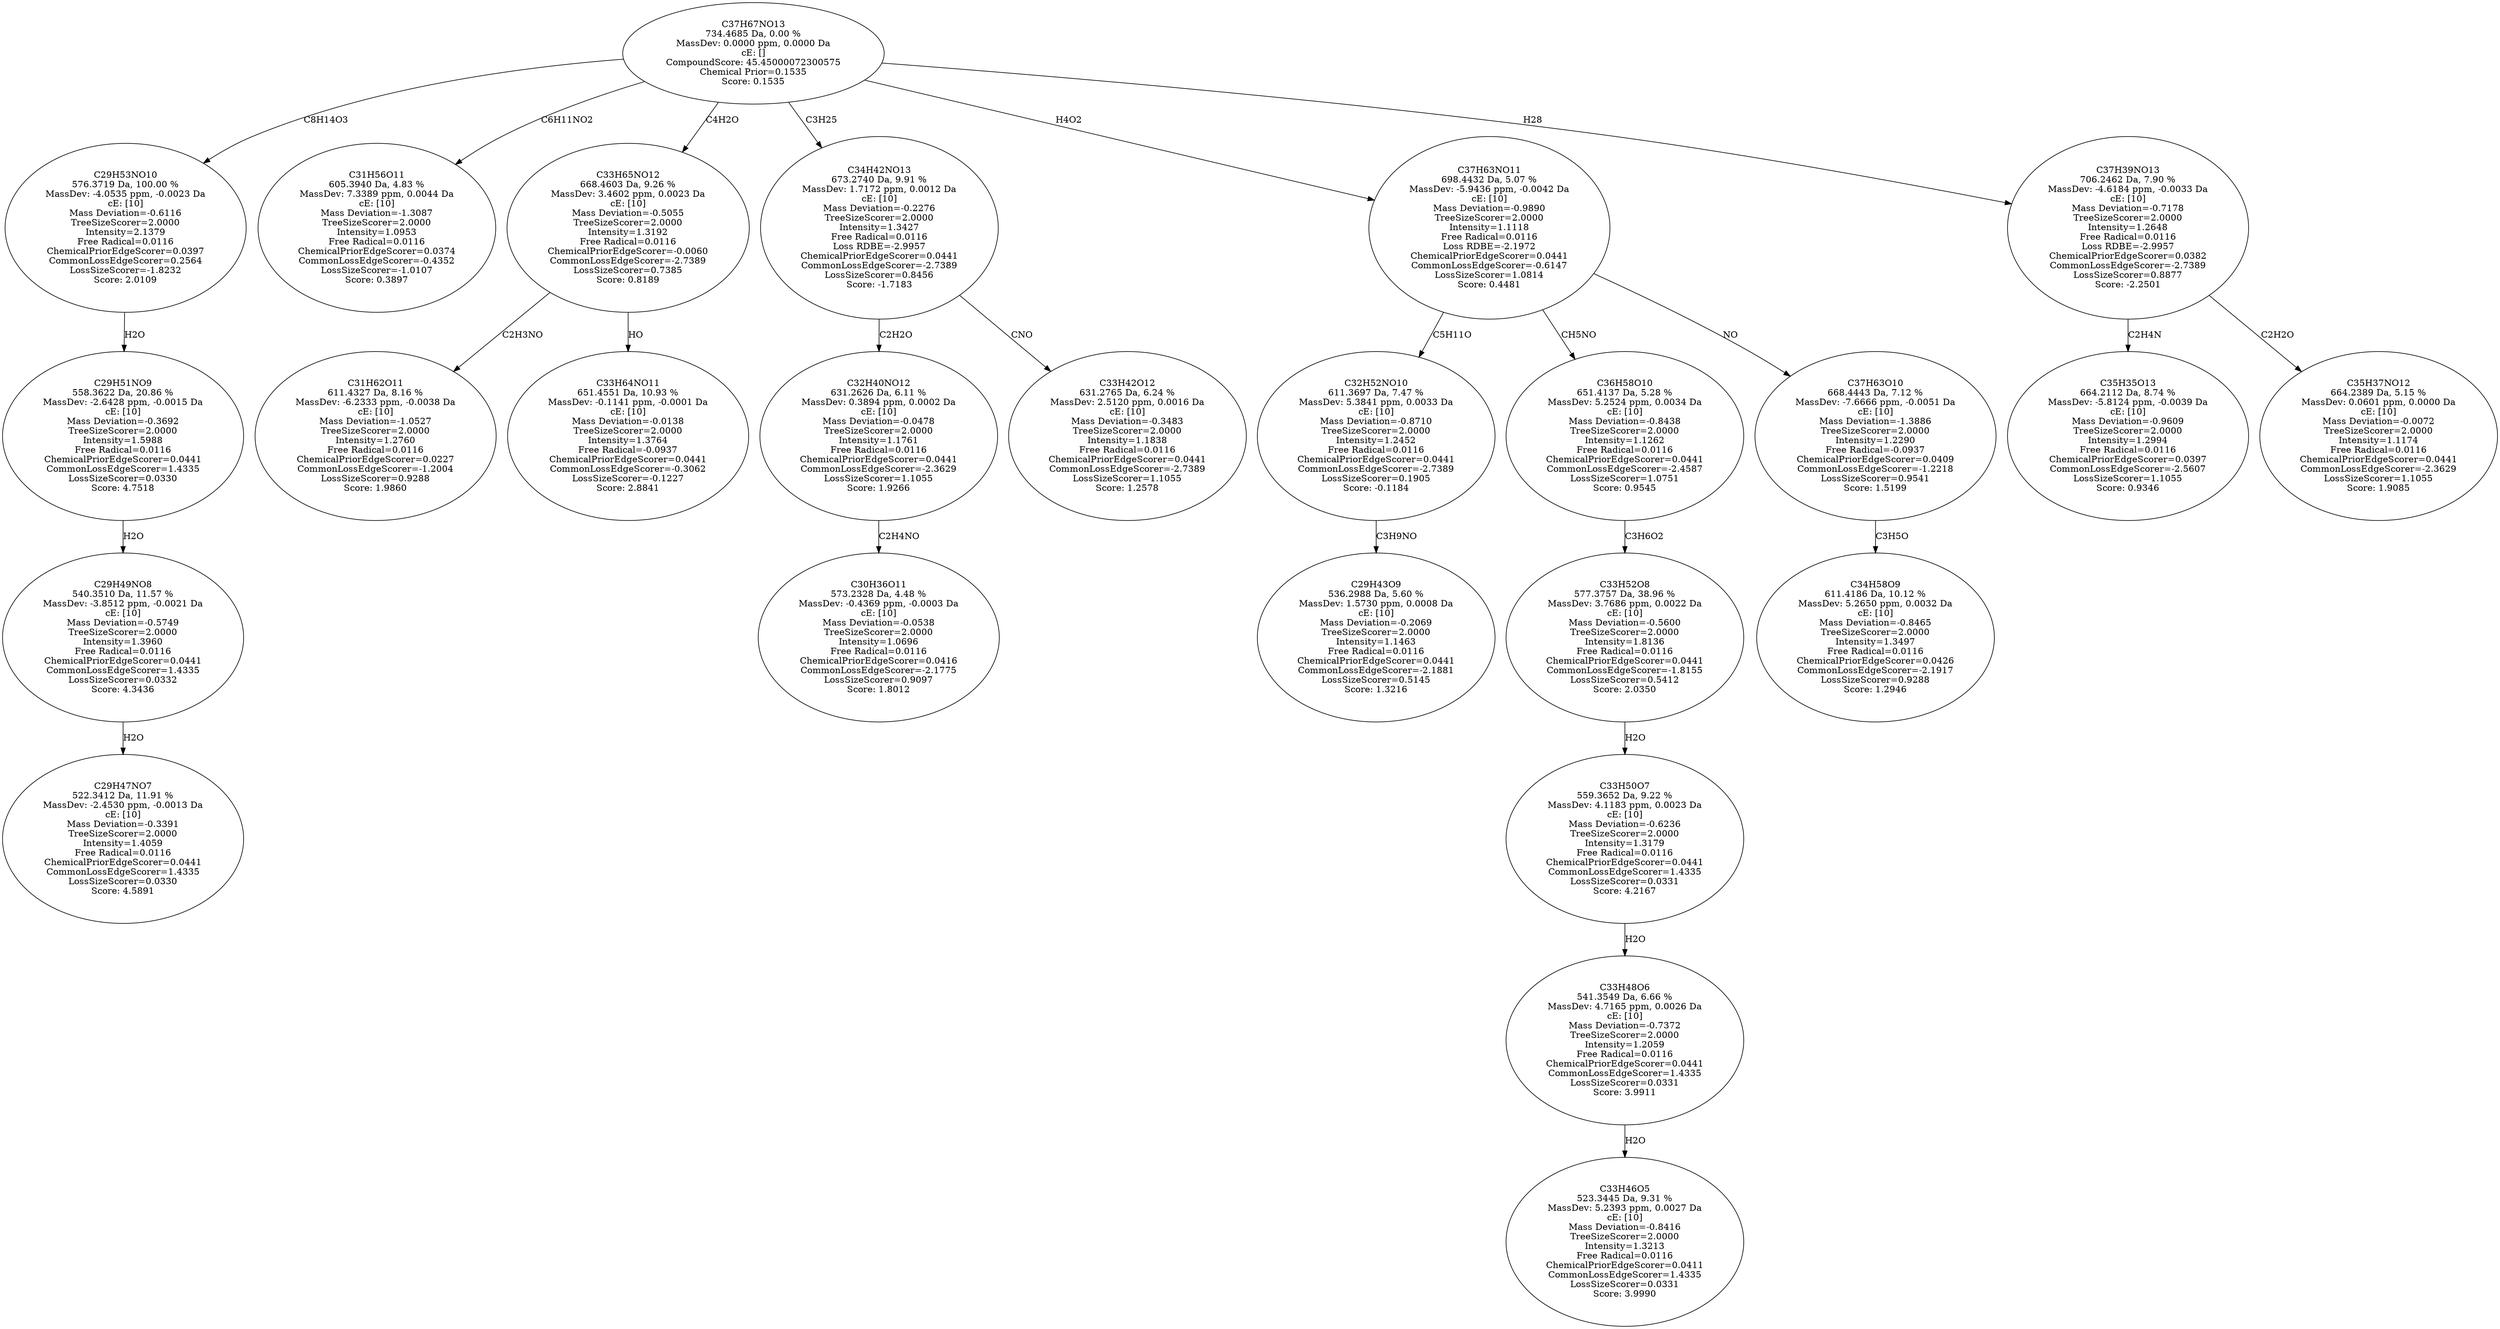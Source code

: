 strict digraph {
v1 [label="C29H47NO7\n522.3412 Da, 11.91 %\nMassDev: -2.4530 ppm, -0.0013 Da\ncE: [10]\nMass Deviation=-0.3391\nTreeSizeScorer=2.0000\nIntensity=1.4059\nFree Radical=0.0116\nChemicalPriorEdgeScorer=0.0441\nCommonLossEdgeScorer=1.4335\nLossSizeScorer=0.0330\nScore: 4.5891"];
v2 [label="C29H49NO8\n540.3510 Da, 11.57 %\nMassDev: -3.8512 ppm, -0.0021 Da\ncE: [10]\nMass Deviation=-0.5749\nTreeSizeScorer=2.0000\nIntensity=1.3960\nFree Radical=0.0116\nChemicalPriorEdgeScorer=0.0441\nCommonLossEdgeScorer=1.4335\nLossSizeScorer=0.0332\nScore: 4.3436"];
v3 [label="C29H51NO9\n558.3622 Da, 20.86 %\nMassDev: -2.6428 ppm, -0.0015 Da\ncE: [10]\nMass Deviation=-0.3692\nTreeSizeScorer=2.0000\nIntensity=1.5988\nFree Radical=0.0116\nChemicalPriorEdgeScorer=0.0441\nCommonLossEdgeScorer=1.4335\nLossSizeScorer=0.0330\nScore: 4.7518"];
v4 [label="C29H53NO10\n576.3719 Da, 100.00 %\nMassDev: -4.0535 ppm, -0.0023 Da\ncE: [10]\nMass Deviation=-0.6116\nTreeSizeScorer=2.0000\nIntensity=2.1379\nFree Radical=0.0116\nChemicalPriorEdgeScorer=0.0397\nCommonLossEdgeScorer=0.2564\nLossSizeScorer=-1.8232\nScore: 2.0109"];
v5 [label="C31H56O11\n605.3940 Da, 4.83 %\nMassDev: 7.3389 ppm, 0.0044 Da\ncE: [10]\nMass Deviation=-1.3087\nTreeSizeScorer=2.0000\nIntensity=1.0953\nFree Radical=0.0116\nChemicalPriorEdgeScorer=0.0374\nCommonLossEdgeScorer=-0.4352\nLossSizeScorer=-1.0107\nScore: 0.3897"];
v6 [label="C31H62O11\n611.4327 Da, 8.16 %\nMassDev: -6.2333 ppm, -0.0038 Da\ncE: [10]\nMass Deviation=-1.0527\nTreeSizeScorer=2.0000\nIntensity=1.2760\nFree Radical=0.0116\nChemicalPriorEdgeScorer=0.0227\nCommonLossEdgeScorer=-1.2004\nLossSizeScorer=0.9288\nScore: 1.9860"];
v7 [label="C33H64NO11\n651.4551 Da, 10.93 %\nMassDev: -0.1141 ppm, -0.0001 Da\ncE: [10]\nMass Deviation=-0.0138\nTreeSizeScorer=2.0000\nIntensity=1.3764\nFree Radical=-0.0937\nChemicalPriorEdgeScorer=0.0441\nCommonLossEdgeScorer=-0.3062\nLossSizeScorer=-0.1227\nScore: 2.8841"];
v8 [label="C33H65NO12\n668.4603 Da, 9.26 %\nMassDev: 3.4602 ppm, 0.0023 Da\ncE: [10]\nMass Deviation=-0.5055\nTreeSizeScorer=2.0000\nIntensity=1.3192\nFree Radical=0.0116\nChemicalPriorEdgeScorer=-0.0060\nCommonLossEdgeScorer=-2.7389\nLossSizeScorer=0.7385\nScore: 0.8189"];
v9 [label="C30H36O11\n573.2328 Da, 4.48 %\nMassDev: -0.4369 ppm, -0.0003 Da\ncE: [10]\nMass Deviation=-0.0538\nTreeSizeScorer=2.0000\nIntensity=1.0696\nFree Radical=0.0116\nChemicalPriorEdgeScorer=0.0416\nCommonLossEdgeScorer=-2.1775\nLossSizeScorer=0.9097\nScore: 1.8012"];
v10 [label="C32H40NO12\n631.2626 Da, 6.11 %\nMassDev: 0.3894 ppm, 0.0002 Da\ncE: [10]\nMass Deviation=-0.0478\nTreeSizeScorer=2.0000\nIntensity=1.1761\nFree Radical=0.0116\nChemicalPriorEdgeScorer=0.0441\nCommonLossEdgeScorer=-2.3629\nLossSizeScorer=1.1055\nScore: 1.9266"];
v11 [label="C33H42O12\n631.2765 Da, 6.24 %\nMassDev: 2.5120 ppm, 0.0016 Da\ncE: [10]\nMass Deviation=-0.3483\nTreeSizeScorer=2.0000\nIntensity=1.1838\nFree Radical=0.0116\nChemicalPriorEdgeScorer=0.0441\nCommonLossEdgeScorer=-2.7389\nLossSizeScorer=1.1055\nScore: 1.2578"];
v12 [label="C34H42NO13\n673.2740 Da, 9.91 %\nMassDev: 1.7172 ppm, 0.0012 Da\ncE: [10]\nMass Deviation=-0.2276\nTreeSizeScorer=2.0000\nIntensity=1.3427\nFree Radical=0.0116\nLoss RDBE=-2.9957\nChemicalPriorEdgeScorer=0.0441\nCommonLossEdgeScorer=-2.7389\nLossSizeScorer=0.8456\nScore: -1.7183"];
v13 [label="C29H43O9\n536.2988 Da, 5.60 %\nMassDev: 1.5730 ppm, 0.0008 Da\ncE: [10]\nMass Deviation=-0.2069\nTreeSizeScorer=2.0000\nIntensity=1.1463\nFree Radical=0.0116\nChemicalPriorEdgeScorer=0.0441\nCommonLossEdgeScorer=-2.1881\nLossSizeScorer=0.5145\nScore: 1.3216"];
v14 [label="C32H52NO10\n611.3697 Da, 7.47 %\nMassDev: 5.3841 ppm, 0.0033 Da\ncE: [10]\nMass Deviation=-0.8710\nTreeSizeScorer=2.0000\nIntensity=1.2452\nFree Radical=0.0116\nChemicalPriorEdgeScorer=0.0441\nCommonLossEdgeScorer=-2.7389\nLossSizeScorer=0.1905\nScore: -0.1184"];
v15 [label="C33H46O5\n523.3445 Da, 9.31 %\nMassDev: 5.2393 ppm, 0.0027 Da\ncE: [10]\nMass Deviation=-0.8416\nTreeSizeScorer=2.0000\nIntensity=1.3213\nFree Radical=0.0116\nChemicalPriorEdgeScorer=0.0411\nCommonLossEdgeScorer=1.4335\nLossSizeScorer=0.0331\nScore: 3.9990"];
v16 [label="C33H48O6\n541.3549 Da, 6.66 %\nMassDev: 4.7165 ppm, 0.0026 Da\ncE: [10]\nMass Deviation=-0.7372\nTreeSizeScorer=2.0000\nIntensity=1.2059\nFree Radical=0.0116\nChemicalPriorEdgeScorer=0.0441\nCommonLossEdgeScorer=1.4335\nLossSizeScorer=0.0331\nScore: 3.9911"];
v17 [label="C33H50O7\n559.3652 Da, 9.22 %\nMassDev: 4.1183 ppm, 0.0023 Da\ncE: [10]\nMass Deviation=-0.6236\nTreeSizeScorer=2.0000\nIntensity=1.3179\nFree Radical=0.0116\nChemicalPriorEdgeScorer=0.0441\nCommonLossEdgeScorer=1.4335\nLossSizeScorer=0.0331\nScore: 4.2167"];
v18 [label="C33H52O8\n577.3757 Da, 38.96 %\nMassDev: 3.7686 ppm, 0.0022 Da\ncE: [10]\nMass Deviation=-0.5600\nTreeSizeScorer=2.0000\nIntensity=1.8136\nFree Radical=0.0116\nChemicalPriorEdgeScorer=0.0441\nCommonLossEdgeScorer=-1.8155\nLossSizeScorer=0.5412\nScore: 2.0350"];
v19 [label="C36H58O10\n651.4137 Da, 5.28 %\nMassDev: 5.2524 ppm, 0.0034 Da\ncE: [10]\nMass Deviation=-0.8438\nTreeSizeScorer=2.0000\nIntensity=1.1262\nFree Radical=0.0116\nChemicalPriorEdgeScorer=0.0441\nCommonLossEdgeScorer=-2.4587\nLossSizeScorer=1.0751\nScore: 0.9545"];
v20 [label="C34H58O9\n611.4186 Da, 10.12 %\nMassDev: 5.2650 ppm, 0.0032 Da\ncE: [10]\nMass Deviation=-0.8465\nTreeSizeScorer=2.0000\nIntensity=1.3497\nFree Radical=0.0116\nChemicalPriorEdgeScorer=0.0426\nCommonLossEdgeScorer=-2.1917\nLossSizeScorer=0.9288\nScore: 1.2946"];
v21 [label="C37H63O10\n668.4443 Da, 7.12 %\nMassDev: -7.6666 ppm, -0.0051 Da\ncE: [10]\nMass Deviation=-1.3886\nTreeSizeScorer=2.0000\nIntensity=1.2290\nFree Radical=-0.0937\nChemicalPriorEdgeScorer=0.0409\nCommonLossEdgeScorer=-1.2218\nLossSizeScorer=0.9541\nScore: 1.5199"];
v22 [label="C37H63NO11\n698.4432 Da, 5.07 %\nMassDev: -5.9436 ppm, -0.0042 Da\ncE: [10]\nMass Deviation=-0.9890\nTreeSizeScorer=2.0000\nIntensity=1.1118\nFree Radical=0.0116\nLoss RDBE=-2.1972\nChemicalPriorEdgeScorer=0.0441\nCommonLossEdgeScorer=-0.6147\nLossSizeScorer=1.0814\nScore: 0.4481"];
v23 [label="C35H35O13\n664.2112 Da, 8.74 %\nMassDev: -5.8124 ppm, -0.0039 Da\ncE: [10]\nMass Deviation=-0.9609\nTreeSizeScorer=2.0000\nIntensity=1.2994\nFree Radical=0.0116\nChemicalPriorEdgeScorer=0.0397\nCommonLossEdgeScorer=-2.5607\nLossSizeScorer=1.1055\nScore: 0.9346"];
v24 [label="C35H37NO12\n664.2389 Da, 5.15 %\nMassDev: 0.0601 ppm, 0.0000 Da\ncE: [10]\nMass Deviation=-0.0072\nTreeSizeScorer=2.0000\nIntensity=1.1174\nFree Radical=0.0116\nChemicalPriorEdgeScorer=0.0441\nCommonLossEdgeScorer=-2.3629\nLossSizeScorer=1.1055\nScore: 1.9085"];
v25 [label="C37H39NO13\n706.2462 Da, 7.90 %\nMassDev: -4.6184 ppm, -0.0033 Da\ncE: [10]\nMass Deviation=-0.7178\nTreeSizeScorer=2.0000\nIntensity=1.2648\nFree Radical=0.0116\nLoss RDBE=-2.9957\nChemicalPriorEdgeScorer=0.0382\nCommonLossEdgeScorer=-2.7389\nLossSizeScorer=0.8877\nScore: -2.2501"];
v26 [label="C37H67NO13\n734.4685 Da, 0.00 %\nMassDev: 0.0000 ppm, 0.0000 Da\ncE: []\nCompoundScore: 45.45000072300575\nChemical Prior=0.1535\nScore: 0.1535"];
v2 -> v1 [label="H2O"];
v3 -> v2 [label="H2O"];
v4 -> v3 [label="H2O"];
v26 -> v4 [label="C8H14O3"];
v26 -> v5 [label="C6H11NO2"];
v8 -> v6 [label="C2H3NO"];
v8 -> v7 [label="HO"];
v26 -> v8 [label="C4H2O"];
v10 -> v9 [label="C2H4NO"];
v12 -> v10 [label="C2H2O"];
v12 -> v11 [label="CNO"];
v26 -> v12 [label="C3H25"];
v14 -> v13 [label="C3H9NO"];
v22 -> v14 [label="C5H11O"];
v16 -> v15 [label="H2O"];
v17 -> v16 [label="H2O"];
v18 -> v17 [label="H2O"];
v19 -> v18 [label="C3H6O2"];
v22 -> v19 [label="CH5NO"];
v21 -> v20 [label="C3H5O"];
v22 -> v21 [label="NO"];
v26 -> v22 [label="H4O2"];
v25 -> v23 [label="C2H4N"];
v25 -> v24 [label="C2H2O"];
v26 -> v25 [label="H28"];
}